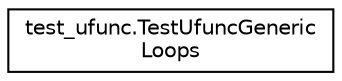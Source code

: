 digraph "Graphical Class Hierarchy"
{
 // LATEX_PDF_SIZE
  edge [fontname="Helvetica",fontsize="10",labelfontname="Helvetica",labelfontsize="10"];
  node [fontname="Helvetica",fontsize="10",shape=record];
  rankdir="LR";
  Node0 [label="test_ufunc.TestUfuncGeneric\lLoops",height=0.2,width=0.4,color="black", fillcolor="white", style="filled",URL="$classtest__ufunc_1_1TestUfuncGenericLoops.html",tooltip=" "];
}
